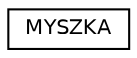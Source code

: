 digraph "Graphical Class Hierarchy"
{
  edge [fontname="Helvetica",fontsize="10",labelfontname="Helvetica",labelfontsize="10"];
  node [fontname="Helvetica",fontsize="10",shape=record];
  rankdir="LR";
  Node0 [label="MYSZKA",height=0.2,width=0.4,color="black", fillcolor="white", style="filled",URL="$class_m_y_s_z_k_a.html"];
}
